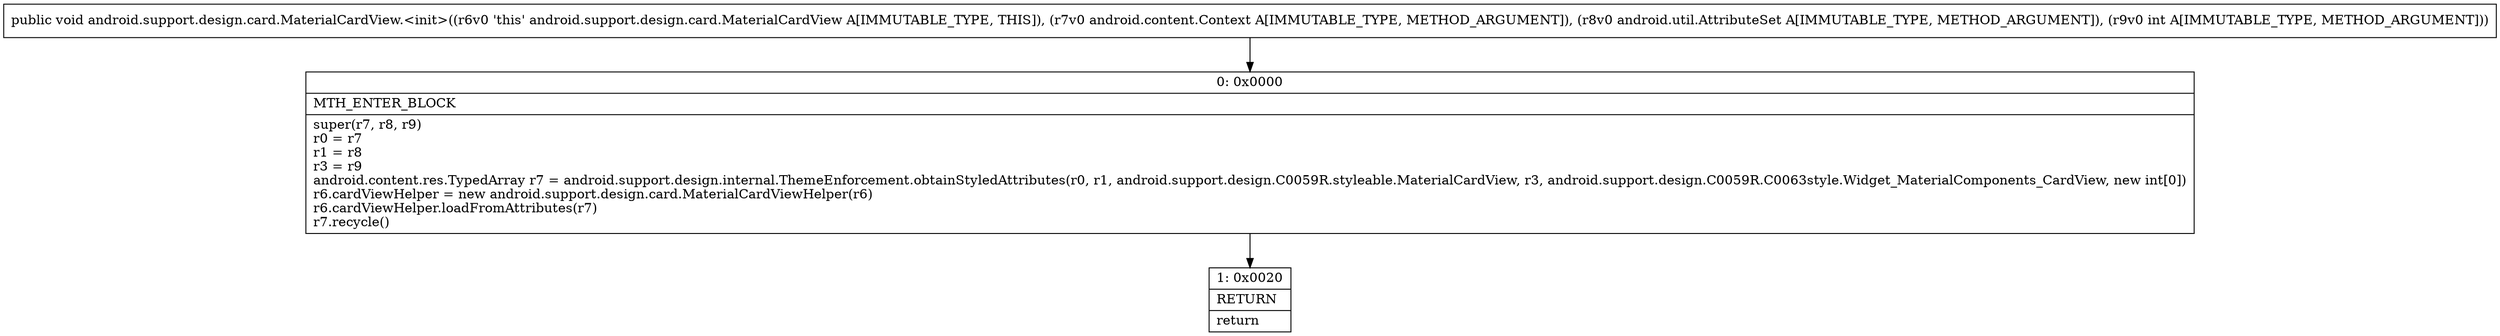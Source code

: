 digraph "CFG forandroid.support.design.card.MaterialCardView.\<init\>(Landroid\/content\/Context;Landroid\/util\/AttributeSet;I)V" {
Node_0 [shape=record,label="{0\:\ 0x0000|MTH_ENTER_BLOCK\l|super(r7, r8, r9)\lr0 = r7\lr1 = r8\lr3 = r9\landroid.content.res.TypedArray r7 = android.support.design.internal.ThemeEnforcement.obtainStyledAttributes(r0, r1, android.support.design.C0059R.styleable.MaterialCardView, r3, android.support.design.C0059R.C0063style.Widget_MaterialComponents_CardView, new int[0])\lr6.cardViewHelper = new android.support.design.card.MaterialCardViewHelper(r6)\lr6.cardViewHelper.loadFromAttributes(r7)\lr7.recycle()\l}"];
Node_1 [shape=record,label="{1\:\ 0x0020|RETURN\l|return\l}"];
MethodNode[shape=record,label="{public void android.support.design.card.MaterialCardView.\<init\>((r6v0 'this' android.support.design.card.MaterialCardView A[IMMUTABLE_TYPE, THIS]), (r7v0 android.content.Context A[IMMUTABLE_TYPE, METHOD_ARGUMENT]), (r8v0 android.util.AttributeSet A[IMMUTABLE_TYPE, METHOD_ARGUMENT]), (r9v0 int A[IMMUTABLE_TYPE, METHOD_ARGUMENT])) }"];
MethodNode -> Node_0;
Node_0 -> Node_1;
}

